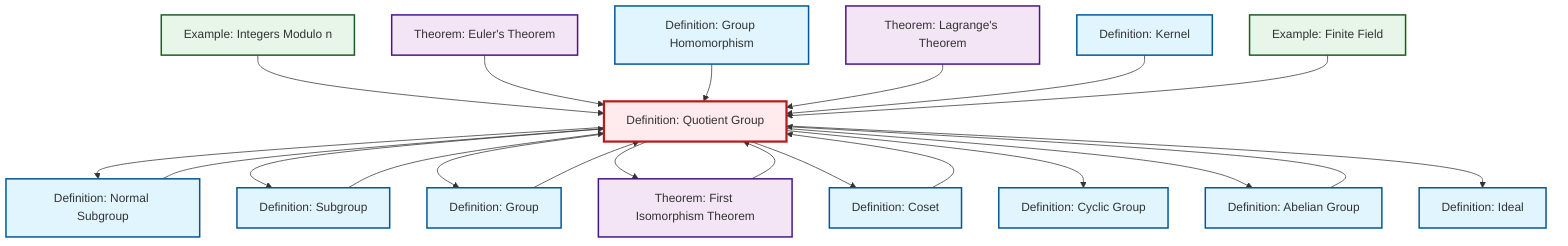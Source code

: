 graph TD
    classDef definition fill:#e1f5fe,stroke:#01579b,stroke-width:2px
    classDef theorem fill:#f3e5f5,stroke:#4a148c,stroke-width:2px
    classDef axiom fill:#fff3e0,stroke:#e65100,stroke-width:2px
    classDef example fill:#e8f5e9,stroke:#1b5e20,stroke-width:2px
    classDef current fill:#ffebee,stroke:#b71c1c,stroke-width:3px
    ex-finite-field["Example: Finite Field"]:::example
    def-subgroup["Definition: Subgroup"]:::definition
    def-quotient-group["Definition: Quotient Group"]:::definition
    def-kernel["Definition: Kernel"]:::definition
    def-ideal["Definition: Ideal"]:::definition
    thm-lagrange["Theorem: Lagrange's Theorem"]:::theorem
    thm-first-isomorphism["Theorem: First Isomorphism Theorem"]:::theorem
    thm-euler["Theorem: Euler's Theorem"]:::theorem
    def-homomorphism["Definition: Group Homomorphism"]:::definition
    ex-quotient-integers-mod-n["Example: Integers Modulo n"]:::example
    def-coset["Definition: Coset"]:::definition
    def-cyclic-group["Definition: Cyclic Group"]:::definition
    def-normal-subgroup["Definition: Normal Subgroup"]:::definition
    def-group["Definition: Group"]:::definition
    def-abelian-group["Definition: Abelian Group"]:::definition
    def-coset --> def-quotient-group
    def-normal-subgroup --> def-quotient-group
    def-quotient-group --> def-normal-subgroup
    def-quotient-group --> def-subgroup
    def-quotient-group --> def-group
    ex-quotient-integers-mod-n --> def-quotient-group
    def-abelian-group --> def-quotient-group
    def-quotient-group --> thm-first-isomorphism
    thm-euler --> def-quotient-group
    thm-first-isomorphism --> def-quotient-group
    def-homomorphism --> def-quotient-group
    def-quotient-group --> def-coset
    def-subgroup --> def-quotient-group
    def-quotient-group --> def-cyclic-group
    def-group --> def-quotient-group
    thm-lagrange --> def-quotient-group
    def-kernel --> def-quotient-group
    def-quotient-group --> def-abelian-group
    ex-finite-field --> def-quotient-group
    def-quotient-group --> def-ideal
    class def-quotient-group current